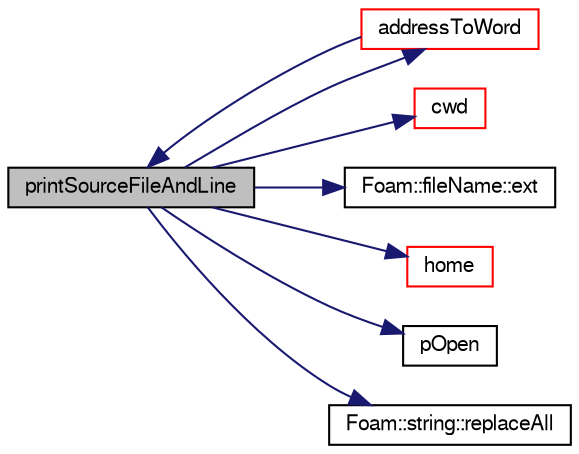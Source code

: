 digraph "printSourceFileAndLine"
{
  bgcolor="transparent";
  edge [fontname="FreeSans",fontsize="10",labelfontname="FreeSans",labelfontsize="10"];
  node [fontname="FreeSans",fontsize="10",shape=record];
  rankdir="LR";
  Node129575 [label="printSourceFileAndLine",height=0.2,width=0.4,color="black", fillcolor="grey75", style="filled", fontcolor="black"];
  Node129575 -> Node129576 [color="midnightblue",fontsize="10",style="solid",fontname="FreeSans"];
  Node129576 [label="addressToWord",height=0.2,width=0.4,color="red",URL="$a21124.html#ad7cab5df78dcb95246d42f2e290b9fac"];
  Node129576 -> Node129575 [color="midnightblue",fontsize="10",style="solid",fontname="FreeSans"];
  Node129575 -> Node129584 [color="midnightblue",fontsize="10",style="solid",fontname="FreeSans"];
  Node129584 [label="cwd",height=0.2,width=0.4,color="red",URL="$a21124.html#a07e65e44305ffb6594966d3a53cb6272",tooltip="Return current working directory path name. "];
  Node129575 -> Node129630 [color="midnightblue",fontsize="10",style="solid",fontname="FreeSans"];
  Node129630 [label="Foam::fileName::ext",height=0.2,width=0.4,color="black",URL="$a28234.html#aa9025b0a516ed5b621e9afd6c493da4d",tooltip="Return file name extension (part after last .) "];
  Node129575 -> Node129631 [color="midnightblue",fontsize="10",style="solid",fontname="FreeSans"];
  Node129631 [label="home",height=0.2,width=0.4,color="red",URL="$a21124.html#ae3d3ec6ddc4a201cdcf369c6a46bcaba",tooltip="Return home directory path name for the current user. "];
  Node129575 -> Node129633 [color="midnightblue",fontsize="10",style="solid",fontname="FreeSans"];
  Node129633 [label="pOpen",height=0.2,width=0.4,color="black",URL="$a21124.html#aaa833e5989844cdd7adc70a915c33c05"];
  Node129575 -> Node129634 [color="midnightblue",fontsize="10",style="solid",fontname="FreeSans"];
  Node129634 [label="Foam::string::replaceAll",height=0.2,width=0.4,color="black",URL="$a28250.html#a0bf334fda5b33d81c4467472af37dcca",tooltip="Replace all occurences of sub-string oldStr with newStr. "];
}

